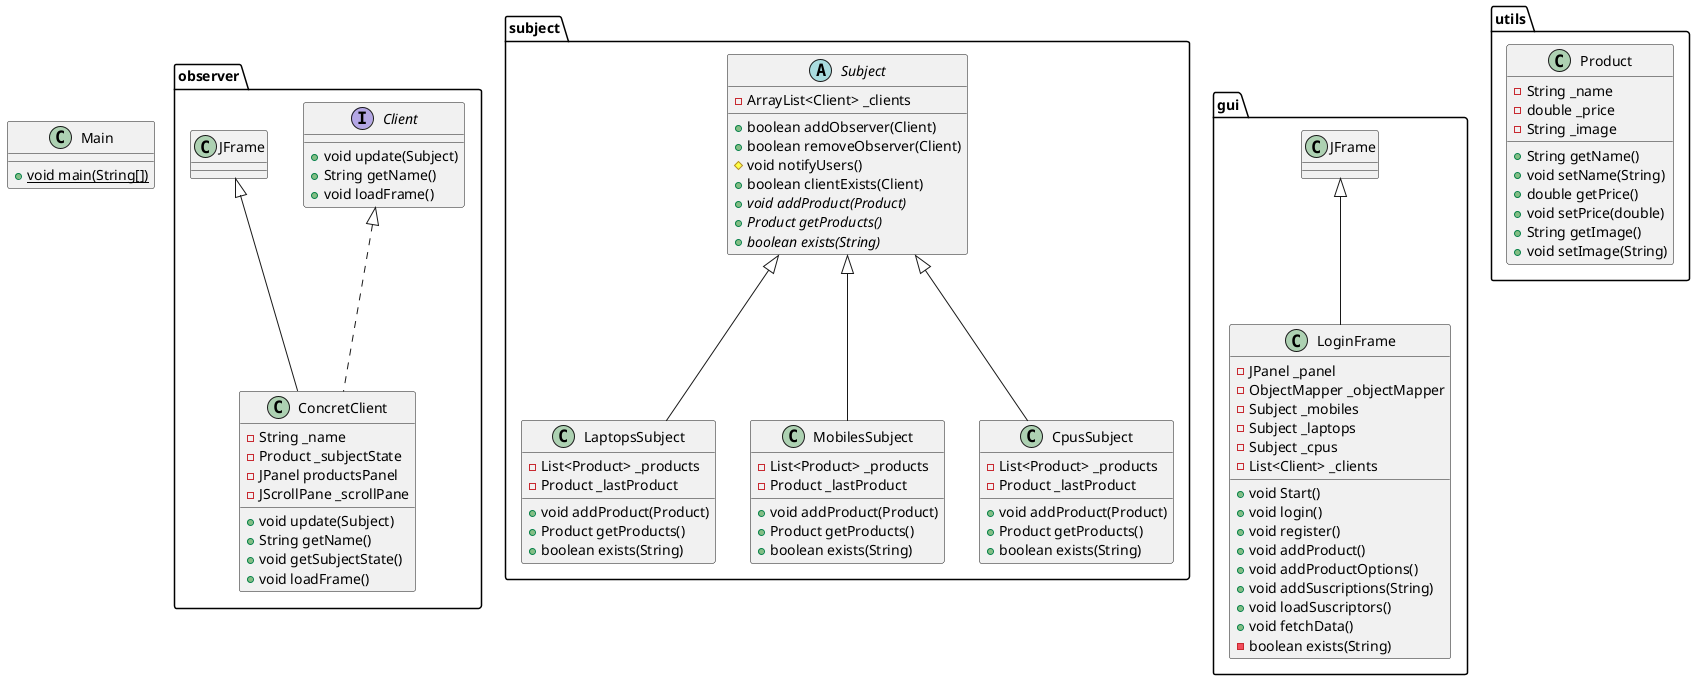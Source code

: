 @startuml
interface observer.Client {
+ void update(Subject)
+ String getName()
+ void loadFrame()
}

class subject.LaptopsSubject {
- List<Product> _products
- Product _lastProduct
+ void addProduct(Product)
+ Product getProducts()
+ boolean exists(String)
}


class observer.ConcretClient {
- String _name
- Product _subjectState
- JPanel productsPanel
- JScrollPane _scrollPane
+ void update(Subject)
+ String getName()
+ void getSubjectState()
+ void loadFrame()
}


abstract class subject.Subject {
- ArrayList<Client> _clients
+ boolean addObserver(Client)
+ boolean removeObserver(Client)
# void notifyUsers()
+ boolean clientExists(Client)
+ {abstract}void addProduct(Product)
+ {abstract}Product getProducts()
+ {abstract}boolean exists(String)
}


class subject.MobilesSubject {
- List<Product> _products
- Product _lastProduct
+ void addProduct(Product)
+ Product getProducts()
+ boolean exists(String)
}


class subject.CpusSubject {
- List<Product> _products
- Product _lastProduct
+ void addProduct(Product)
+ Product getProducts()
+ boolean exists(String)
}


class gui.LoginFrame {
- JPanel _panel
- ObjectMapper _objectMapper
- Subject _mobiles
- Subject _laptops
- Subject _cpus
- List<Client> _clients
+ void Start()
+ void login()
+ void register()
+ void addProduct()
+ void addProductOptions()
+ void addSuscriptions(String)
+ void loadSuscriptors()
+ void fetchData()
- boolean exists(String)
}


class Main {
+ {static} void main(String[])
}

class utils.Product {
- String _name
- double _price
- String _image
+ String getName()
+ void setName(String)
+ double getPrice()
+ void setPrice(double)
+ String getImage()
+ void setImage(String)
}




subject.Subject <|-- subject.LaptopsSubject
observer.Client <|.. observer.ConcretClient
observer.JFrame <|-- observer.ConcretClient
subject.Subject <|-- subject.MobilesSubject
subject.Subject <|-- subject.CpusSubject
gui.JFrame <|-- gui.LoginFrame
@enduml